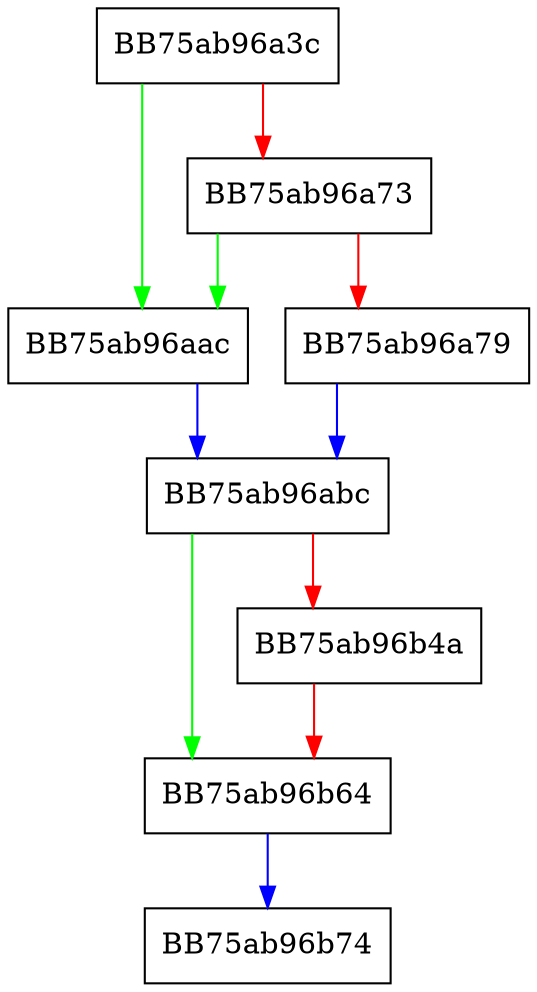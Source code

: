 digraph ReportCmdLineThreat {
  node [shape="box"];
  graph [splines=ortho];
  BB75ab96a3c -> BB75ab96aac [color="green"];
  BB75ab96a3c -> BB75ab96a73 [color="red"];
  BB75ab96a73 -> BB75ab96aac [color="green"];
  BB75ab96a73 -> BB75ab96a79 [color="red"];
  BB75ab96a79 -> BB75ab96abc [color="blue"];
  BB75ab96aac -> BB75ab96abc [color="blue"];
  BB75ab96abc -> BB75ab96b64 [color="green"];
  BB75ab96abc -> BB75ab96b4a [color="red"];
  BB75ab96b4a -> BB75ab96b64 [color="red"];
  BB75ab96b64 -> BB75ab96b74 [color="blue"];
}